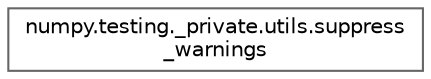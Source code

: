 digraph "Graphical Class Hierarchy"
{
 // LATEX_PDF_SIZE
  bgcolor="transparent";
  edge [fontname=Helvetica,fontsize=10,labelfontname=Helvetica,labelfontsize=10];
  node [fontname=Helvetica,fontsize=10,shape=box,height=0.2,width=0.4];
  rankdir="LR";
  Node0 [id="Node000000",label="numpy.testing._private.utils.suppress\l_warnings",height=0.2,width=0.4,color="grey40", fillcolor="white", style="filled",URL="$d0/d0c/classnumpy_1_1testing_1_1__private_1_1utils_1_1suppress__warnings.html",tooltip=" "];
}
